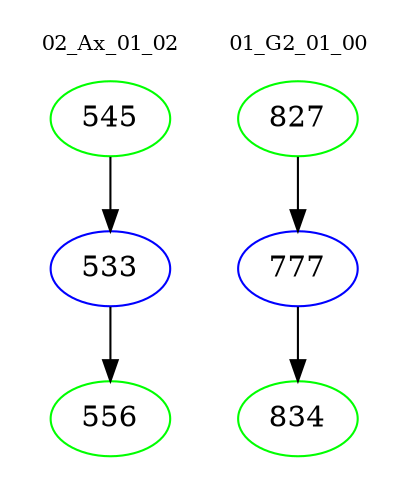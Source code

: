 digraph{
subgraph cluster_0 {
color = white
label = "02_Ax_01_02";
fontsize=10;
T0_545 [label="545", color="green"]
T0_545 -> T0_533 [color="black"]
T0_533 [label="533", color="blue"]
T0_533 -> T0_556 [color="black"]
T0_556 [label="556", color="green"]
}
subgraph cluster_1 {
color = white
label = "01_G2_01_00";
fontsize=10;
T1_827 [label="827", color="green"]
T1_827 -> T1_777 [color="black"]
T1_777 [label="777", color="blue"]
T1_777 -> T1_834 [color="black"]
T1_834 [label="834", color="green"]
}
}
